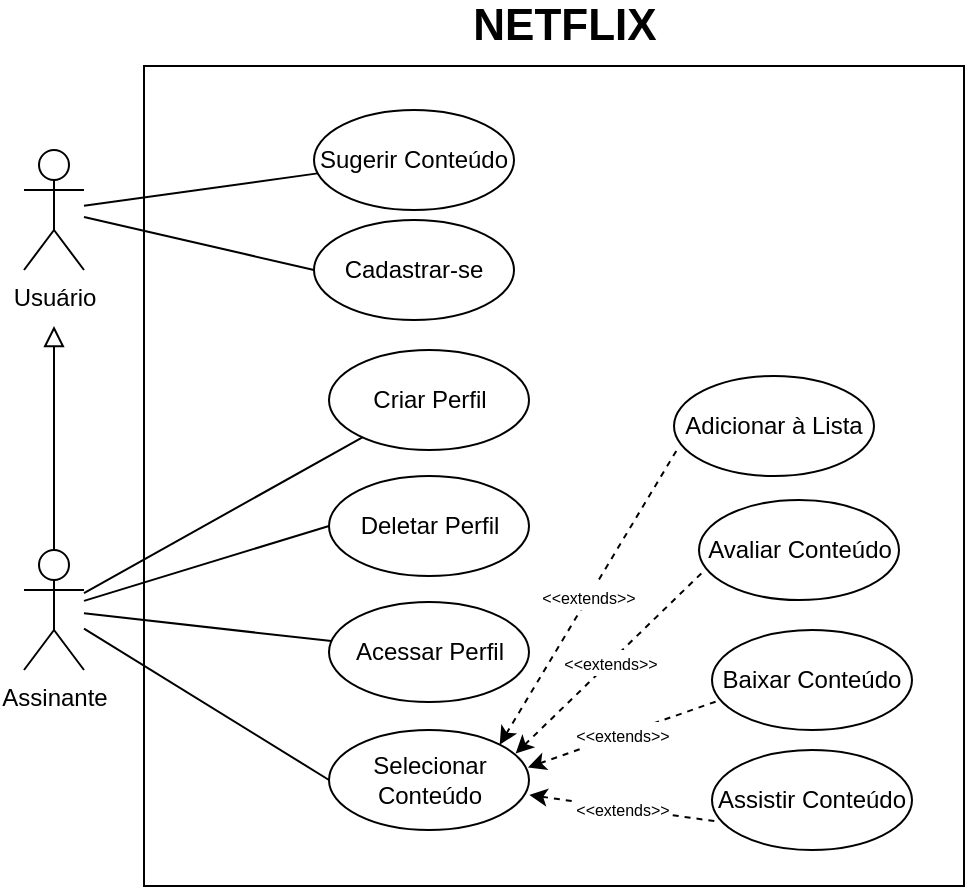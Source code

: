 <mxfile version="12.3.0" type="device" pages="1"><diagram name="Page-1" id="c4acf3e9-155e-7222-9cf6-157b1a14988f"><mxGraphModel dx="912" dy="584" grid="1" gridSize="10" guides="1" tooltips="1" connect="1" arrows="1" fold="1" page="1" pageScale="1" pageWidth="850" pageHeight="1100" background="#ffffff" math="0" shadow="0"><root><mxCell id="0"/><mxCell id="1" parent="0"/><mxCell id="HhtQlLakBi4WfWypyDhx-9" style="edgeStyle=orthogonalEdgeStyle;rounded=0;orthogonalLoop=1;jettySize=auto;html=1;endArrow=block;endFill=0;endSize=8;" edge="1" parent="1" source="HhtQlLakBi4WfWypyDhx-1"><mxGeometry relative="1" as="geometry"><mxPoint x="45" y="180" as="targetPoint"/></mxGeometry></mxCell><mxCell id="HhtQlLakBi4WfWypyDhx-1" value="Assinante" style="shape=umlActor;verticalLabelPosition=bottom;labelBackgroundColor=#ffffff;verticalAlign=top;html=1;" vertex="1" parent="1"><mxGeometry x="30" y="292" width="30" height="60" as="geometry"/></mxCell><mxCell id="HhtQlLakBi4WfWypyDhx-5" value="Usuário" style="shape=umlActor;verticalLabelPosition=bottom;labelBackgroundColor=#ffffff;verticalAlign=top;html=1;" vertex="1" parent="1"><mxGeometry x="30" y="92" width="30" height="60" as="geometry"/></mxCell><mxCell id="HhtQlLakBi4WfWypyDhx-12" value="Cadastrar-se" style="ellipse;whiteSpace=wrap;html=1;" vertex="1" parent="1"><mxGeometry x="175" y="127" width="100" height="50" as="geometry"/></mxCell><mxCell id="HhtQlLakBi4WfWypyDhx-15" value="Criar Perfil" style="ellipse;whiteSpace=wrap;html=1;" vertex="1" parent="1"><mxGeometry x="182.5" y="192" width="100" height="50" as="geometry"/></mxCell><mxCell id="HhtQlLakBi4WfWypyDhx-17" value="Deletar Perfil" style="ellipse;whiteSpace=wrap;html=1;" vertex="1" parent="1"><mxGeometry x="182.5" y="255" width="100" height="50" as="geometry"/></mxCell><mxCell id="HhtQlLakBi4WfWypyDhx-19" value="" style="endArrow=none;html=1;entryX=0;entryY=0.5;entryDx=0;entryDy=0;" edge="1" parent="1" source="HhtQlLakBi4WfWypyDhx-5" target="HhtQlLakBi4WfWypyDhx-12"><mxGeometry width="50" height="50" relative="1" as="geometry"><mxPoint x="55" y="152" as="sourcePoint"/><mxPoint x="135" y="122" as="targetPoint"/></mxGeometry></mxCell><mxCell id="HhtQlLakBi4WfWypyDhx-20" value="" style="endArrow=none;html=1;" edge="1" parent="1" source="HhtQlLakBi4WfWypyDhx-1" target="HhtQlLakBi4WfWypyDhx-15"><mxGeometry width="50" height="50" relative="1" as="geometry"><mxPoint x="67.5" y="224.32" as="sourcePoint"/><mxPoint x="172.5" y="195" as="targetPoint"/></mxGeometry></mxCell><mxCell id="HhtQlLakBi4WfWypyDhx-21" value="" style="endArrow=none;html=1;entryX=0;entryY=0.5;entryDx=0;entryDy=0;" edge="1" parent="1" source="HhtQlLakBi4WfWypyDhx-1" target="HhtQlLakBi4WfWypyDhx-17"><mxGeometry width="50" height="50" relative="1" as="geometry"><mxPoint x="67.5" y="231.346" as="sourcePoint"/><mxPoint x="152.5" y="242" as="targetPoint"/></mxGeometry></mxCell><mxCell id="HhtQlLakBi4WfWypyDhx-22" value="Acessar Perfil" style="ellipse;whiteSpace=wrap;html=1;" vertex="1" parent="1"><mxGeometry x="182.5" y="318" width="100" height="50" as="geometry"/></mxCell><mxCell id="HhtQlLakBi4WfWypyDhx-23" value="" style="endArrow=none;html=1;" edge="1" parent="1" source="HhtQlLakBi4WfWypyDhx-1" target="HhtQlLakBi4WfWypyDhx-22"><mxGeometry width="50" height="50" relative="1" as="geometry"><mxPoint x="67.5" y="234.834" as="sourcePoint"/><mxPoint x="142.5" y="285" as="targetPoint"/></mxGeometry></mxCell><mxCell id="HhtQlLakBi4WfWypyDhx-30" value="Selecionar Conteúdo" style="ellipse;whiteSpace=wrap;html=1;" vertex="1" parent="1"><mxGeometry x="182.5" y="382" width="100" height="50" as="geometry"/></mxCell><mxCell id="HhtQlLakBi4WfWypyDhx-31" value="" style="endArrow=none;html=1;entryX=0;entryY=0.5;entryDx=0;entryDy=0;" edge="1" parent="1" source="HhtQlLakBi4WfWypyDhx-1" target="HhtQlLakBi4WfWypyDhx-30"><mxGeometry width="50" height="50" relative="1" as="geometry"><mxPoint x="75" y="422" as="sourcePoint"/><mxPoint x="125" y="372" as="targetPoint"/></mxGeometry></mxCell><mxCell id="HhtQlLakBi4WfWypyDhx-32" value="Adicionar à Lista" style="ellipse;whiteSpace=wrap;html=1;" vertex="1" parent="1"><mxGeometry x="355" y="205" width="100" height="50" as="geometry"/></mxCell><mxCell id="HhtQlLakBi4WfWypyDhx-34" value="&lt;font style=&quot;font-size: 8px&quot;&gt;&amp;lt;&amp;lt;extends&amp;gt;&amp;gt;&lt;/font&gt;" style="endArrow=none;dashed=1;html=1;entryX=0.022;entryY=0.714;entryDx=0;entryDy=0;entryPerimeter=0;exitX=1;exitY=0;exitDx=0;exitDy=0;startArrow=classic;startFill=1;" edge="1" parent="1" source="HhtQlLakBi4WfWypyDhx-30" target="HhtQlLakBi4WfWypyDhx-32"><mxGeometry width="50" height="50" relative="1" as="geometry"><mxPoint x="305" y="317" as="sourcePoint"/><mxPoint x="355" y="267" as="targetPoint"/></mxGeometry></mxCell><mxCell id="HhtQlLakBi4WfWypyDhx-35" value="Avaliar Conteúdo" style="ellipse;whiteSpace=wrap;html=1;" vertex="1" parent="1"><mxGeometry x="367.5" y="267" width="100" height="50" as="geometry"/></mxCell><mxCell id="HhtQlLakBi4WfWypyDhx-36" value="&lt;font style=&quot;font-size: 8px&quot;&gt;&amp;lt;&amp;lt;extends&amp;gt;&amp;gt;&lt;/font&gt;" style="endArrow=none;dashed=1;html=1;entryX=0.022;entryY=0.714;entryDx=0;entryDy=0;entryPerimeter=0;startArrow=classic;startFill=1;exitX=0.933;exitY=0.236;exitDx=0;exitDy=0;exitPerimeter=0;" edge="1" parent="1" target="HhtQlLakBi4WfWypyDhx-35" source="HhtQlLakBi4WfWypyDhx-30"><mxGeometry width="50" height="50" relative="1" as="geometry"><mxPoint x="305" y="392" as="sourcePoint"/><mxPoint x="367.5" y="329" as="targetPoint"/></mxGeometry></mxCell><mxCell id="HhtQlLakBi4WfWypyDhx-37" value="Baixar Conteúdo" style="ellipse;whiteSpace=wrap;html=1;" vertex="1" parent="1"><mxGeometry x="374" y="332" width="100" height="50" as="geometry"/></mxCell><mxCell id="HhtQlLakBi4WfWypyDhx-38" value="&lt;font style=&quot;font-size: 8px&quot;&gt;&amp;lt;&amp;lt;extends&amp;gt;&amp;gt;&lt;/font&gt;" style="endArrow=none;dashed=1;html=1;entryX=0.022;entryY=0.714;entryDx=0;entryDy=0;entryPerimeter=0;startArrow=classic;startFill=1;exitX=0.995;exitY=0.374;exitDx=0;exitDy=0;exitPerimeter=0;" edge="1" parent="1" target="HhtQlLakBi4WfWypyDhx-37" source="HhtQlLakBi4WfWypyDhx-30"><mxGeometry width="50" height="50" relative="1" as="geometry"><mxPoint x="282.3" y="458.8" as="sourcePoint"/><mxPoint x="374" y="394" as="targetPoint"/></mxGeometry></mxCell><mxCell id="HhtQlLakBi4WfWypyDhx-39" value="Assistir Conteúdo" style="ellipse;whiteSpace=wrap;html=1;" vertex="1" parent="1"><mxGeometry x="374" y="392" width="100" height="50" as="geometry"/></mxCell><mxCell id="HhtQlLakBi4WfWypyDhx-40" value="&lt;font style=&quot;font-size: 8px&quot;&gt;&amp;lt;&amp;lt;extends&amp;gt;&amp;gt;&lt;/font&gt;" style="endArrow=none;dashed=1;html=1;entryX=0.022;entryY=0.714;entryDx=0;entryDy=0;entryPerimeter=0;startArrow=classic;startFill=1;exitX=1.002;exitY=0.65;exitDx=0;exitDy=0;exitPerimeter=0;" edge="1" parent="1" target="HhtQlLakBi4WfWypyDhx-39" source="HhtQlLakBi4WfWypyDhx-30"><mxGeometry width="50" height="50" relative="1" as="geometry"><mxPoint x="282.3" y="518.8" as="sourcePoint"/><mxPoint x="374" y="454" as="targetPoint"/></mxGeometry></mxCell><mxCell id="HhtQlLakBi4WfWypyDhx-41" value="Sugerir Conteúdo" style="ellipse;whiteSpace=wrap;html=1;" vertex="1" parent="1"><mxGeometry x="175" y="72" width="100" height="50" as="geometry"/></mxCell><mxCell id="HhtQlLakBi4WfWypyDhx-42" value="" style="endArrow=none;html=1;" edge="1" parent="1" source="HhtQlLakBi4WfWypyDhx-5" target="HhtQlLakBi4WfWypyDhx-41"><mxGeometry width="50" height="50" relative="1" as="geometry"><mxPoint x="35" y="82" as="sourcePoint"/><mxPoint x="155" y="82" as="targetPoint"/></mxGeometry></mxCell><mxCell id="HhtQlLakBi4WfWypyDhx-44" value="" style="whiteSpace=wrap;html=1;aspect=fixed;fillColor=none;" vertex="1" parent="1"><mxGeometry x="90" y="50" width="410" height="410" as="geometry"/></mxCell><mxCell id="HhtQlLakBi4WfWypyDhx-45" value="&lt;font style=&quot;font-size: 22px&quot;&gt;&lt;b&gt;NETFLIX&lt;/b&gt;&lt;/font&gt;" style="text;html=1;align=center;verticalAlign=middle;resizable=0;points=[];;autosize=1;" vertex="1" parent="1"><mxGeometry x="245" y="20" width="110" height="20" as="geometry"/></mxCell></root></mxGraphModel></diagram></mxfile>